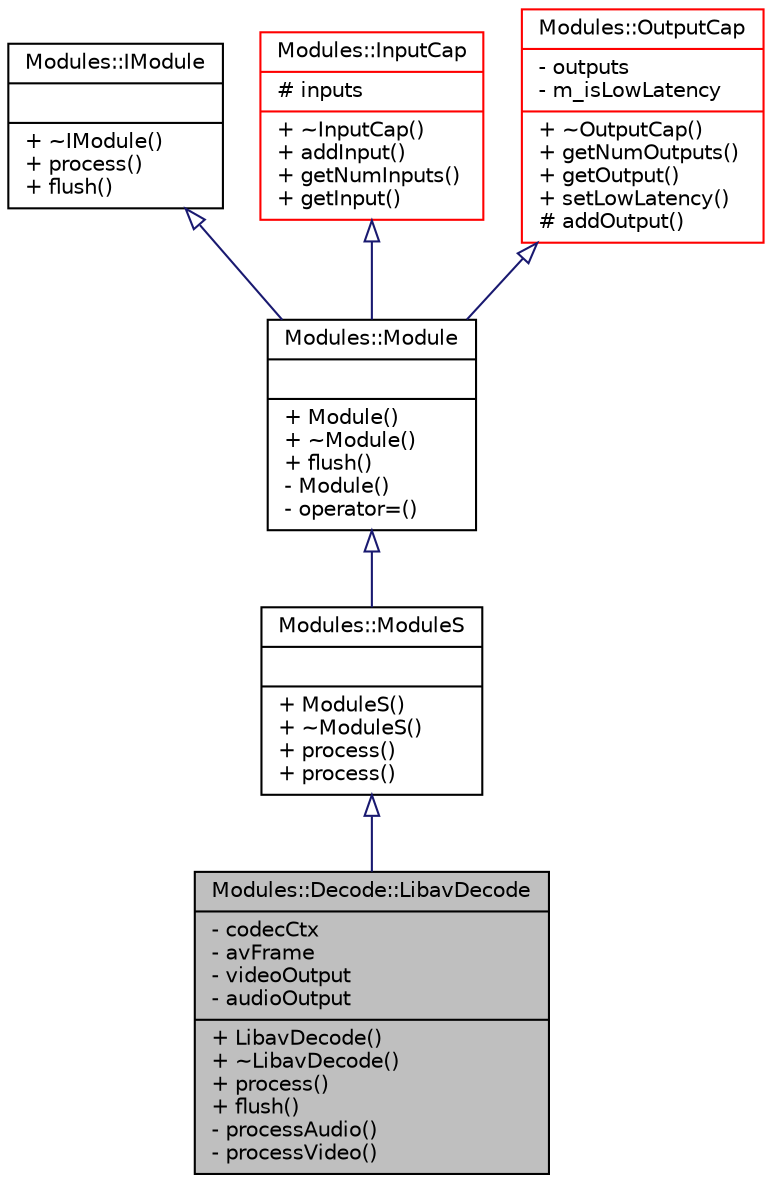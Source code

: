 digraph "Modules::Decode::LibavDecode"
{
 // INTERACTIVE_SVG=YES
  edge [fontname="Helvetica",fontsize="10",labelfontname="Helvetica",labelfontsize="10"];
  node [fontname="Helvetica",fontsize="10",shape=record];
  Node1 [label="{Modules::Decode::LibavDecode\n|- codecCtx\l- avFrame\l- videoOutput\l- audioOutput\l|+ LibavDecode()\l+ ~LibavDecode()\l+ process()\l+ flush()\l- processAudio()\l- processVideo()\l}",height=0.2,width=0.4,color="black", fillcolor="grey75", style="filled", fontcolor="black"];
  Node2 -> Node1 [dir="back",color="midnightblue",fontsize="10",style="solid",arrowtail="onormal",fontname="Helvetica"];
  Node2 [label="{Modules::ModuleS\n||+ ModuleS()\l+ ~ModuleS()\l+ process()\l+ process()\l}",height=0.2,width=0.4,color="black", fillcolor="white", style="filled",URL="$class_modules_1_1_module_s.html"];
  Node3 -> Node2 [dir="back",color="midnightblue",fontsize="10",style="solid",arrowtail="onormal",fontname="Helvetica"];
  Node3 [label="{Modules::Module\n||+ Module()\l+ ~Module()\l+ flush()\l- Module()\l- operator=()\l}",height=0.2,width=0.4,color="black", fillcolor="white", style="filled",URL="$class_modules_1_1_module.html"];
  Node4 -> Node3 [dir="back",color="midnightblue",fontsize="10",style="solid",arrowtail="onormal",fontname="Helvetica"];
  Node4 [label="{Modules::IModule\n||+ ~IModule()\l+ process()\l+ flush()\l}",height=0.2,width=0.4,color="black", fillcolor="white", style="filled",URL="$struct_modules_1_1_i_module.html"];
  Node5 -> Node3 [dir="back",color="midnightblue",fontsize="10",style="solid",arrowtail="onormal",fontname="Helvetica"];
  Node5 [label="{Modules::InputCap\n|# inputs\l|+ ~InputCap()\l+ addInput()\l+ getNumInputs()\l+ getInput()\l}",height=0.2,width=0.4,color="red", fillcolor="white", style="filled",URL="$class_modules_1_1_input_cap.html"];
  Node6 -> Node3 [dir="back",color="midnightblue",fontsize="10",style="solid",arrowtail="onormal",fontname="Helvetica"];
  Node6 [label="{Modules::OutputCap\n|- outputs\l- m_isLowLatency\l|+ ~OutputCap()\l+ getNumOutputs()\l+ getOutput()\l+ setLowLatency()\l# addOutput()\l}",height=0.2,width=0.4,color="red", fillcolor="white", style="filled",URL="$class_modules_1_1_output_cap.html"];
}

